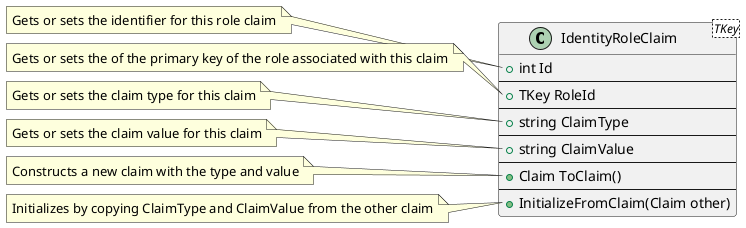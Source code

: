 ﻿@startuml

class IdentityRoleClaim<TKey>{
    +int Id
    --
    +TKey RoleId
    --
    +string ClaimType
    --
    +string ClaimValue
    --
    +Claim ToClaim()
    --
    +InitializeFromClaim(Claim other)
}

note left of IdentityRoleClaim::Id
  Gets or sets the identifier for this role claim
end note

note left of IdentityRoleClaim::RoleId
  Gets or sets the of the primary key of the role associated with this claim
end note

note left of IdentityRoleClaim::ClaimType
  Gets or sets the claim type for this claim
end note

note left of IdentityRoleClaim::ClaimValue
  Gets or sets the claim value for this claim
end note

note left of IdentityRoleClaim::ToClaim
  Constructs a new claim with the type and value
end note

note left of IdentityRoleClaim::InitializeFromClaim
  Initializes by copying ClaimType and ClaimValue from the other claim
end note

@enduml